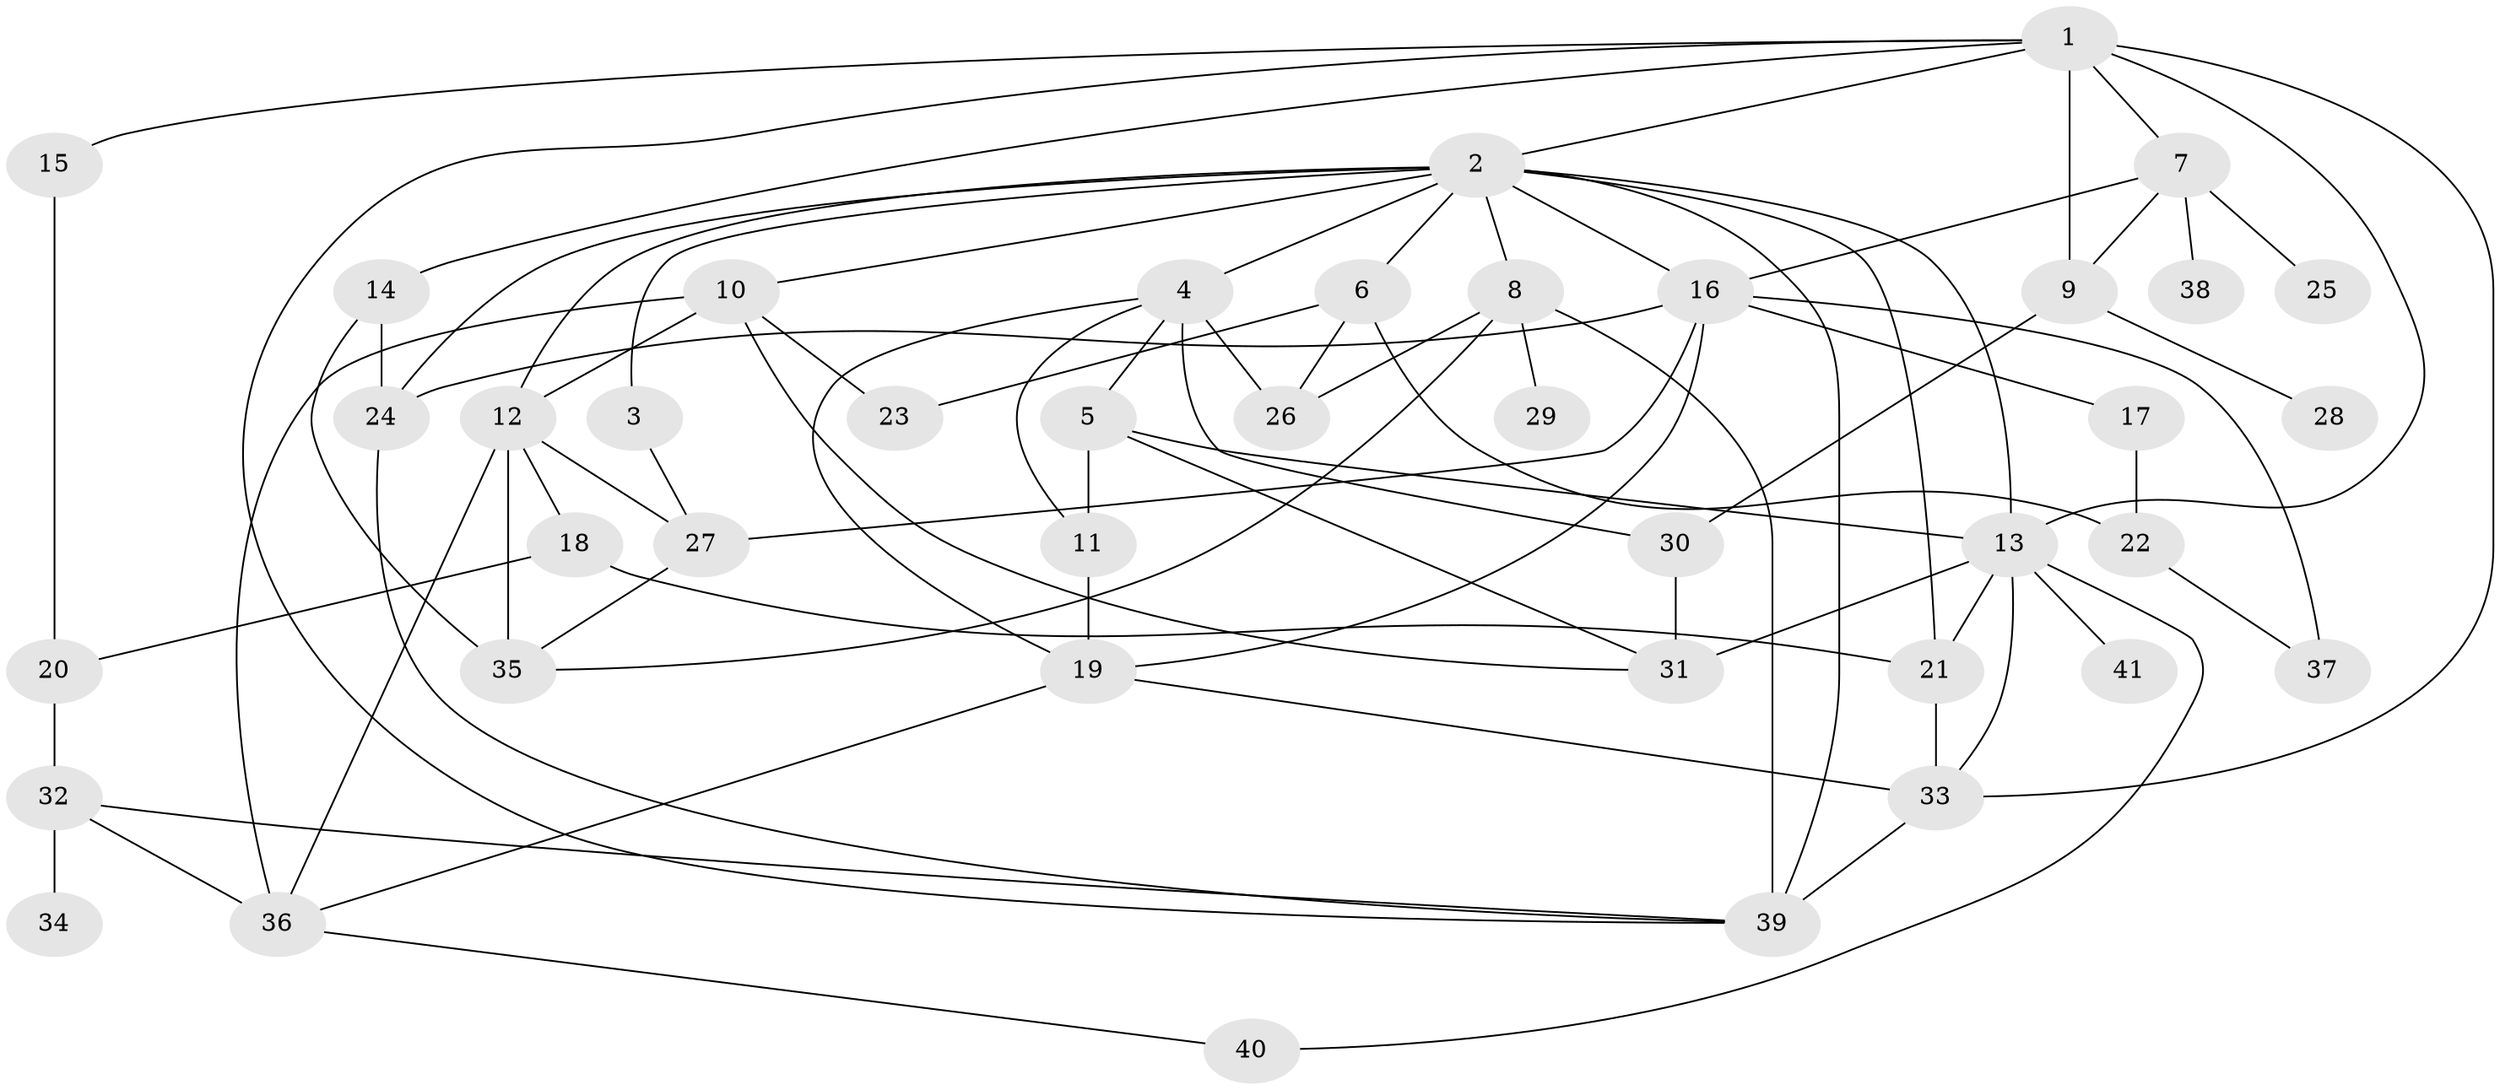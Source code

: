 // original degree distribution, {7: 0.041666666666666664, 5: 0.09375, 3: 0.1875, 6: 0.020833333333333332, 2: 0.2604166666666667, 4: 0.16666666666666666, 8: 0.010416666666666666, 1: 0.21875}
// Generated by graph-tools (version 1.1) at 2025/49/03/04/25 22:49:03]
// undirected, 41 vertices, 79 edges
graph export_dot {
  node [color=gray90,style=filled];
  1;
  2;
  3;
  4;
  5;
  6;
  7;
  8;
  9;
  10;
  11;
  12;
  13;
  14;
  15;
  16;
  17;
  18;
  19;
  20;
  21;
  22;
  23;
  24;
  25;
  26;
  27;
  28;
  29;
  30;
  31;
  32;
  33;
  34;
  35;
  36;
  37;
  38;
  39;
  40;
  41;
  1 -- 2 [weight=1.0];
  1 -- 7 [weight=1.0];
  1 -- 9 [weight=1.0];
  1 -- 13 [weight=2.0];
  1 -- 14 [weight=1.0];
  1 -- 15 [weight=1.0];
  1 -- 33 [weight=1.0];
  1 -- 39 [weight=1.0];
  2 -- 3 [weight=1.0];
  2 -- 4 [weight=2.0];
  2 -- 6 [weight=1.0];
  2 -- 8 [weight=2.0];
  2 -- 10 [weight=1.0];
  2 -- 12 [weight=1.0];
  2 -- 13 [weight=1.0];
  2 -- 16 [weight=1.0];
  2 -- 21 [weight=1.0];
  2 -- 24 [weight=1.0];
  2 -- 39 [weight=1.0];
  3 -- 27 [weight=1.0];
  4 -- 5 [weight=1.0];
  4 -- 11 [weight=1.0];
  4 -- 19 [weight=1.0];
  4 -- 26 [weight=1.0];
  4 -- 30 [weight=1.0];
  5 -- 11 [weight=2.0];
  5 -- 13 [weight=1.0];
  5 -- 31 [weight=1.0];
  6 -- 22 [weight=1.0];
  6 -- 23 [weight=1.0];
  6 -- 26 [weight=1.0];
  7 -- 9 [weight=1.0];
  7 -- 16 [weight=1.0];
  7 -- 25 [weight=1.0];
  7 -- 38 [weight=2.0];
  8 -- 26 [weight=1.0];
  8 -- 29 [weight=2.0];
  8 -- 35 [weight=1.0];
  8 -- 39 [weight=2.0];
  9 -- 28 [weight=1.0];
  9 -- 30 [weight=1.0];
  10 -- 12 [weight=1.0];
  10 -- 23 [weight=1.0];
  10 -- 31 [weight=1.0];
  10 -- 36 [weight=1.0];
  11 -- 19 [weight=2.0];
  12 -- 18 [weight=1.0];
  12 -- 27 [weight=1.0];
  12 -- 35 [weight=2.0];
  12 -- 36 [weight=1.0];
  13 -- 21 [weight=1.0];
  13 -- 31 [weight=1.0];
  13 -- 33 [weight=1.0];
  13 -- 40 [weight=1.0];
  13 -- 41 [weight=1.0];
  14 -- 24 [weight=1.0];
  14 -- 35 [weight=1.0];
  15 -- 20 [weight=1.0];
  16 -- 17 [weight=1.0];
  16 -- 19 [weight=1.0];
  16 -- 24 [weight=1.0];
  16 -- 27 [weight=1.0];
  16 -- 37 [weight=1.0];
  17 -- 22 [weight=1.0];
  18 -- 20 [weight=1.0];
  18 -- 21 [weight=2.0];
  19 -- 33 [weight=1.0];
  19 -- 36 [weight=1.0];
  20 -- 32 [weight=1.0];
  21 -- 33 [weight=1.0];
  22 -- 37 [weight=1.0];
  24 -- 39 [weight=1.0];
  27 -- 35 [weight=1.0];
  30 -- 31 [weight=2.0];
  32 -- 34 [weight=1.0];
  32 -- 36 [weight=1.0];
  32 -- 39 [weight=1.0];
  33 -- 39 [weight=2.0];
  36 -- 40 [weight=1.0];
}
